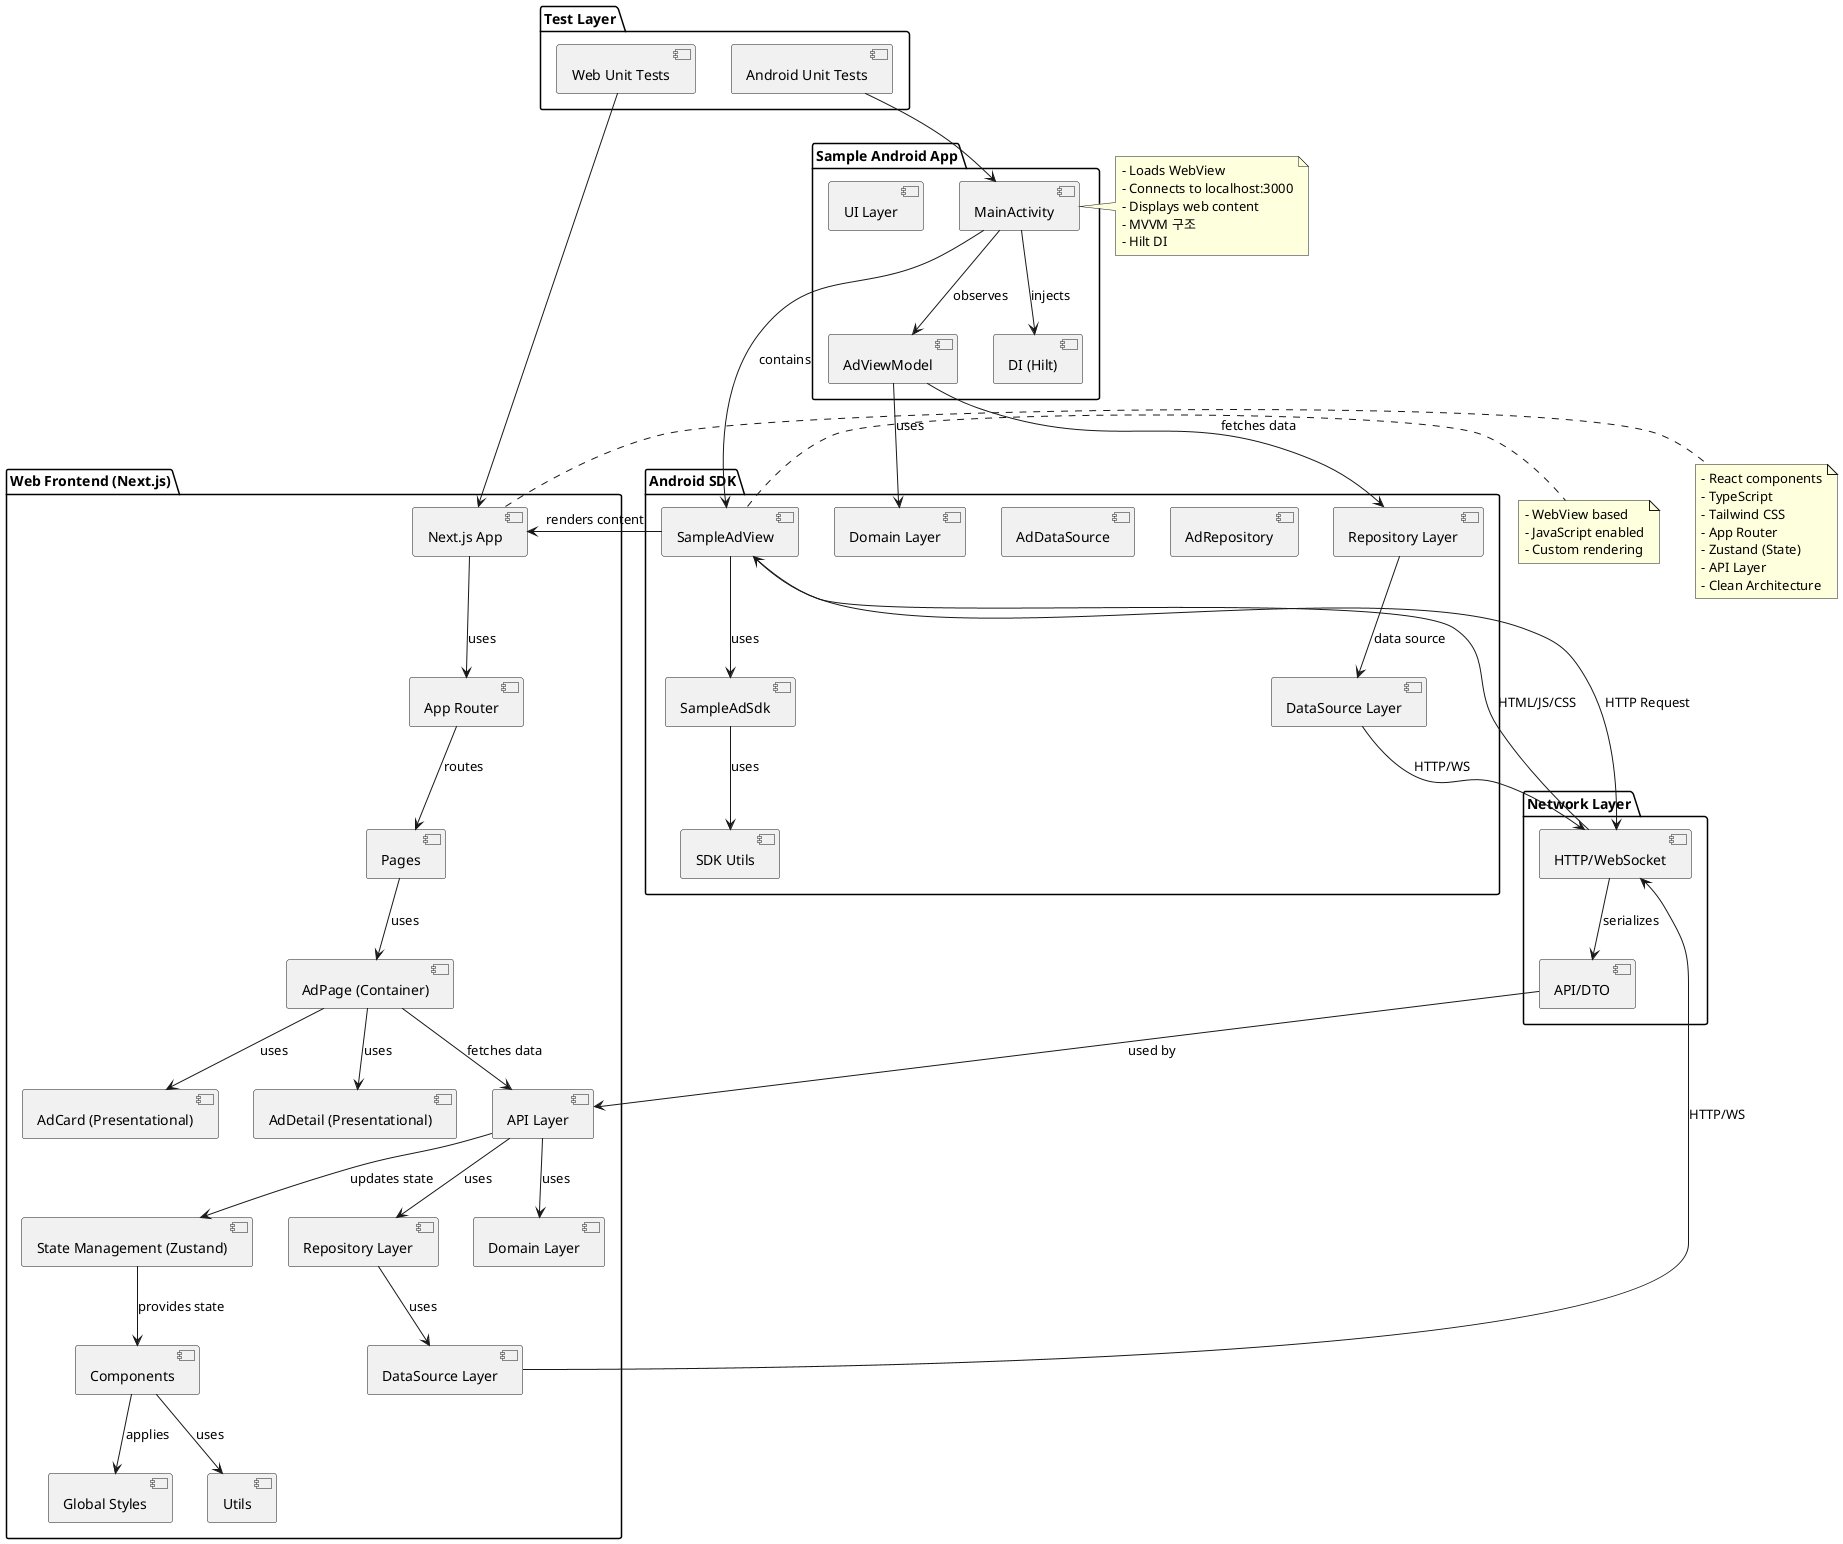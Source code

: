 @startuml NextJS-to-Android-Optimized

!define RECTANGLE class

' Web Frontend (Next.js)
package "Web Frontend (Next.js)" {
    [Next.js App] as NextApp
    [App Router] as AppRouter
    [Pages] as Pages
    [Components] as Components
    [AdPage (Container)] as AdPage
    [AdCard (Presentational)] as AdCard
    [AdDetail (Presentational)] as AdDetail
    [API Layer] as ApiLayer
    [State Management (Zustand)] as StateMgmt
    [Global Styles] as Styles
    [Utils] as WebUtils
    [Domain Layer] as WebDomain
    [Repository Layer] as WebRepo
    [DataSource Layer] as WebDataSource
}

' Android SDK
package "Android SDK" {
    [SampleAdSdk] as SDK
    [SampleAdView] as AdView
    [AdRepository] as AdRepository
    [AdDataSource] as AdDataSource
    [SDK Utils] as SdkUtils
    [Domain Layer] as AndroidDomain
    [Repository Layer] as AndroidRepo
    [DataSource Layer] as AndroidDataSource
}

' Sample Android App
package "Sample Android App" {
    [MainActivity] as MainActivity
    [AdViewModel] as AdViewModel
    [DI (Hilt)] as DI
    [UI Layer] as AndroidUI
}

' Network Layer
package "Network Layer" {
    [HTTP/WebSocket] as Network
    [API/DTO] as ApiDto
}

' Test Layer
package "Test Layer" {
    [Web Unit Tests] as WebTests
    [Android Unit Tests] as AndroidTests
}

' Relationships
NextApp --> AppRouter : uses
AppRouter --> Pages : routes
Pages --> AdPage : uses
AdPage --> AdCard : uses
AdPage --> AdDetail : uses
AdPage --> ApiLayer : fetches data
ApiLayer --> StateMgmt : updates state
ApiLayer --> WebRepo : uses
WebRepo --> WebDataSource : uses
WebDataSource --> Network : HTTP/WS
ApiLayer --> WebDomain : uses
StateMgmt --> Components : provides state
Components --> Styles : applies
Components --> WebUtils : uses

MainActivity --> DI : injects
MainActivity --> AdViewModel : observes
AdViewModel --> AndroidRepo : fetches data
AndroidRepo --> AndroidDataSource : data source
AndroidDataSource --> Network : HTTP/WS
MainActivity --> AdView : contains
AdView --> SDK : uses
SDK --> SdkUtils : uses
AdViewModel --> AndroidDomain : uses

Network --> ApiDto : serializes
ApiDto --> ApiLayer : used by

WebTests --> NextApp
AndroidTests --> MainActivity

' Data Flow
AdView -down-> Network : HTTP Request
Network -up-> AdView : HTML/JS/CSS
AdView -right-> NextApp : renders content

' Component Details
note right of AdView
  - WebView based
  - JavaScript enabled
  - Custom rendering
end note

note right of NextApp
  - React components
  - TypeScript
  - Tailwind CSS
  - App Router
  - Zustand (State)
  - API Layer
  - Clean Architecture
end note

note right of MainActivity
  - Loads WebView
  - Connects to localhost:3000
  - Displays web content
  - MVVM 구조
  - Hilt DI
end note

@enduml

